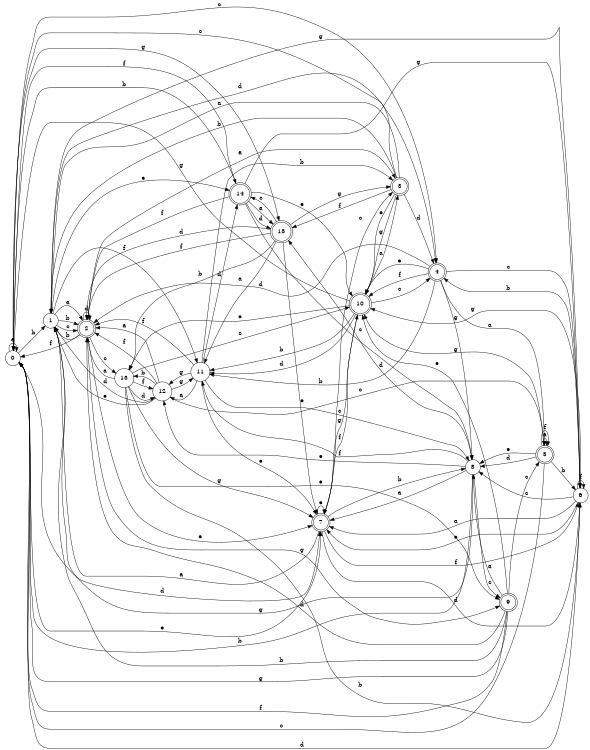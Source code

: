 digraph n13_1 {
__start0 [label="" shape="none"];

rankdir=LR;
size="8,5";

s0 [style="filled", color="black", fillcolor="white" shape="circle", label="0"];
s1 [style="filled", color="black", fillcolor="white" shape="circle", label="1"];
s2 [style="rounded,filled", color="black", fillcolor="white" shape="doublecircle", label="2"];
s3 [style="rounded,filled", color="black", fillcolor="white" shape="doublecircle", label="3"];
s4 [style="rounded,filled", color="black", fillcolor="white" shape="doublecircle", label="4"];
s5 [style="rounded,filled", color="black", fillcolor="white" shape="doublecircle", label="5"];
s6 [style="filled", color="black", fillcolor="white" shape="circle", label="6"];
s7 [style="rounded,filled", color="black", fillcolor="white" shape="doublecircle", label="7"];
s8 [style="filled", color="black", fillcolor="white" shape="circle", label="8"];
s9 [style="rounded,filled", color="black", fillcolor="white" shape="doublecircle", label="9"];
s10 [style="rounded,filled", color="black", fillcolor="white" shape="doublecircle", label="10"];
s11 [style="filled", color="black", fillcolor="white" shape="circle", label="11"];
s12 [style="filled", color="black", fillcolor="white" shape="circle", label="12"];
s13 [style="filled", color="black", fillcolor="white" shape="circle", label="13"];
s14 [style="rounded,filled", color="black", fillcolor="white" shape="doublecircle", label="14"];
s15 [style="rounded,filled", color="black", fillcolor="white" shape="doublecircle", label="15"];
s0 -> s0 [label="a"];
s0 -> s1 [label="b"];
s0 -> s4 [label="c"];
s0 -> s7 [label="d"];
s0 -> s7 [label="e"];
s0 -> s14 [label="f"];
s0 -> s15 [label="g"];
s1 -> s2 [label="a"];
s1 -> s2 [label="b"];
s1 -> s2 [label="c"];
s1 -> s4 [label="d"];
s1 -> s14 [label="e"];
s1 -> s11 [label="f"];
s1 -> s6 [label="g"];
s2 -> s3 [label="a"];
s2 -> s1 [label="b"];
s2 -> s13 [label="c"];
s2 -> s2 [label="d"];
s2 -> s7 [label="e"];
s2 -> s0 [label="f"];
s2 -> s9 [label="g"];
s3 -> s1 [label="a"];
s3 -> s1 [label="b"];
s3 -> s0 [label="c"];
s3 -> s4 [label="d"];
s3 -> s10 [label="e"];
s3 -> s15 [label="f"];
s3 -> s10 [label="g"];
s4 -> s5 [label="a"];
s4 -> s11 [label="b"];
s4 -> s6 [label="c"];
s4 -> s2 [label="d"];
s4 -> s10 [label="e"];
s4 -> s10 [label="f"];
s4 -> s8 [label="g"];
s5 -> s5 [label="a"];
s5 -> s6 [label="b"];
s5 -> s0 [label="c"];
s5 -> s8 [label="d"];
s5 -> s8 [label="e"];
s5 -> s5 [label="f"];
s5 -> s10 [label="g"];
s6 -> s7 [label="a"];
s6 -> s4 [label="b"];
s6 -> s8 [label="c"];
s6 -> s0 [label="d"];
s6 -> s7 [label="e"];
s6 -> s6 [label="f"];
s6 -> s10 [label="g"];
s7 -> s1 [label="a"];
s7 -> s8 [label="b"];
s7 -> s3 [label="c"];
s7 -> s6 [label="d"];
s7 -> s7 [label="e"];
s7 -> s6 [label="f"];
s7 -> s10 [label="g"];
s8 -> s7 [label="a"];
s8 -> s0 [label="b"];
s8 -> s9 [label="c"];
s8 -> s15 [label="d"];
s8 -> s12 [label="e"];
s8 -> s11 [label="f"];
s8 -> s1 [label="g"];
s9 -> s8 [label="a"];
s9 -> s1 [label="b"];
s9 -> s5 [label="c"];
s9 -> s2 [label="d"];
s9 -> s10 [label="e"];
s9 -> s0 [label="f"];
s9 -> s0 [label="g"];
s10 -> s3 [label="a"];
s10 -> s11 [label="b"];
s10 -> s4 [label="c"];
s10 -> s11 [label="d"];
s10 -> s13 [label="e"];
s10 -> s7 [label="f"];
s10 -> s0 [label="g"];
s11 -> s12 [label="a"];
s11 -> s3 [label="b"];
s11 -> s8 [label="c"];
s11 -> s14 [label="d"];
s11 -> s7 [label="e"];
s11 -> s2 [label="f"];
s11 -> s12 [label="g"];
s12 -> s2 [label="a"];
s12 -> s13 [label="b"];
s12 -> s5 [label="c"];
s12 -> s1 [label="d"];
s12 -> s1 [label="e"];
s12 -> s2 [label="f"];
s12 -> s11 [label="g"];
s13 -> s2 [label="a"];
s13 -> s6 [label="b"];
s13 -> s10 [label="c"];
s13 -> s12 [label="d"];
s13 -> s9 [label="e"];
s13 -> s12 [label="f"];
s13 -> s7 [label="g"];
s14 -> s15 [label="a"];
s14 -> s0 [label="b"];
s14 -> s8 [label="c"];
s14 -> s15 [label="d"];
s14 -> s10 [label="e"];
s14 -> s2 [label="f"];
s14 -> s6 [label="g"];
s15 -> s11 [label="a"];
s15 -> s13 [label="b"];
s15 -> s14 [label="c"];
s15 -> s2 [label="d"];
s15 -> s7 [label="e"];
s15 -> s2 [label="f"];
s15 -> s3 [label="g"];

}